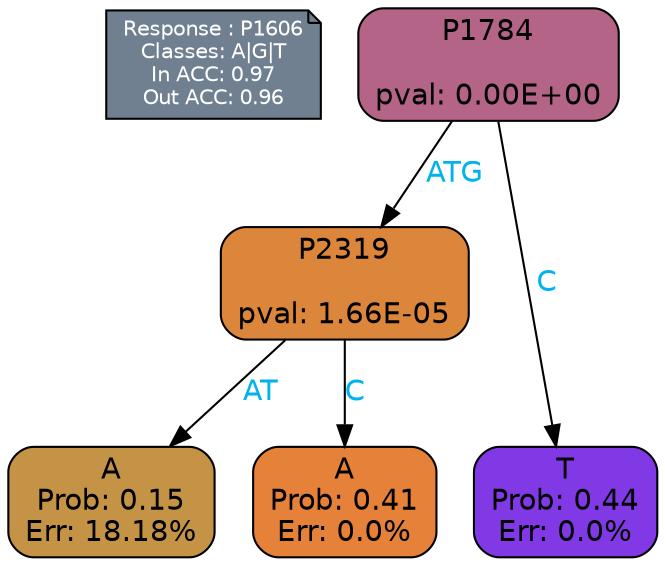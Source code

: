 digraph Tree {
node [shape=box, style="filled, rounded", color="black", fontname=helvetica] ;
graph [ranksep=equally, splines=polylines, bgcolor=transparent, dpi=600] ;
edge [fontname=helvetica] ;
LEGEND [label="Response : P1606
Classes: A|G|T
In ACC: 0.97
Out ACC: 0.96
",shape=note,align=left,style=filled,fillcolor="slategray",fontcolor="white",fontsize=10];1 [label="P1784

pval: 0.00E+00", fillcolor="#b46486"] ;
2 [label="P2319

pval: 1.66E-05", fillcolor="#dc863c"] ;
3 [label="A
Prob: 0.15
Err: 18.18%", fillcolor="#c59346"] ;
4 [label="A
Prob: 0.41
Err: 0.0%", fillcolor="#e58139"] ;
5 [label="T
Prob: 0.44
Err: 0.0%", fillcolor="#8139e5"] ;
1 -> 2 [label="ATG",fontcolor=deepskyblue2] ;
1 -> 5 [label="C",fontcolor=deepskyblue2] ;
2 -> 3 [label="AT",fontcolor=deepskyblue2] ;
2 -> 4 [label="C",fontcolor=deepskyblue2] ;
{rank = same; 3;4;5;}{rank = same; LEGEND;1;}}